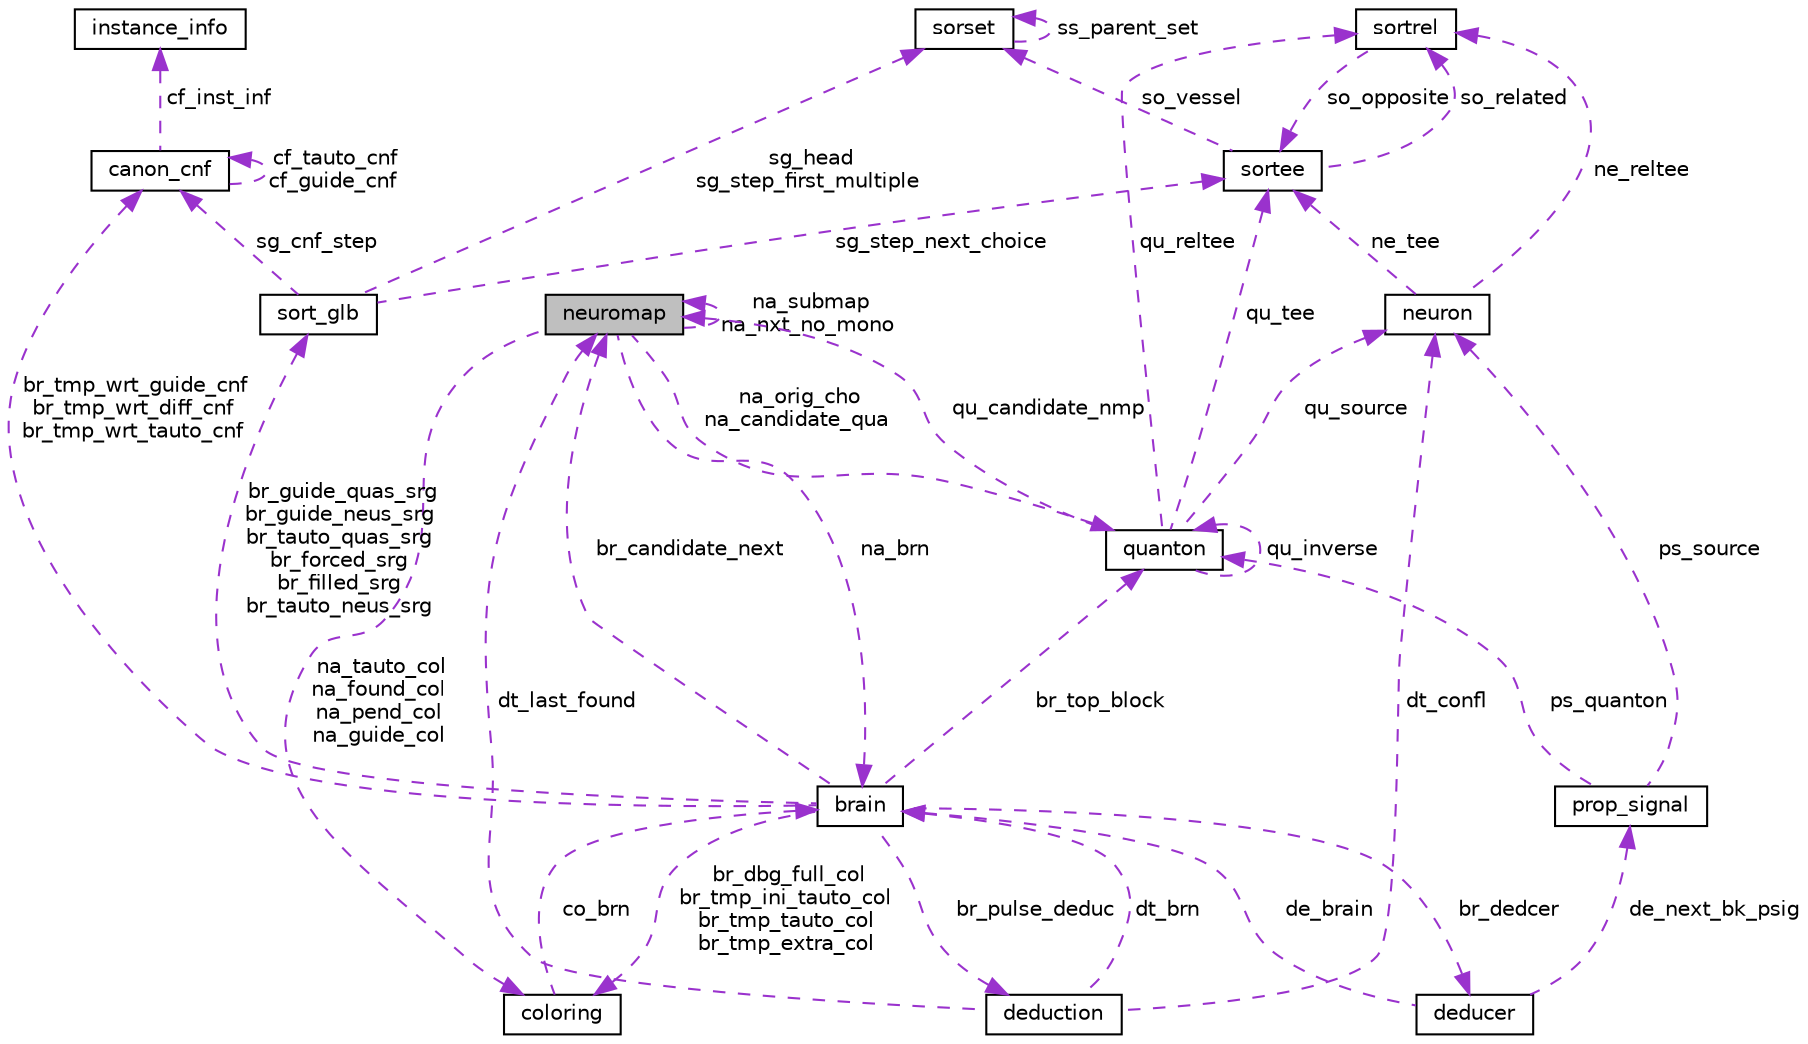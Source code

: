 digraph "neuromap"
{
 // INTERACTIVE_SVG=YES
  edge [fontname="Helvetica",fontsize="10",labelfontname="Helvetica",labelfontsize="10"];
  node [fontname="Helvetica",fontsize="10",shape=record];
  Node1 [label="neuromap",height=0.2,width=0.4,color="black", fillcolor="grey75", style="filled", fontcolor="black"];
  Node2 -> Node1 [dir="back",color="darkorchid3",fontsize="10",style="dashed",label=" na_brn" ,fontname="Helvetica"];
  Node2 [label="brain",height=0.2,width=0.4,color="black", fillcolor="white", style="filled",URL="$d7/d79/classbrain.html",tooltip="Class that holds all data used to solve a particular CNF instance. "];
  Node3 -> Node2 [dir="back",color="darkorchid3",fontsize="10",style="dashed",label=" br_dedcer" ,fontname="Helvetica"];
  Node3 [label="deducer",height=0.2,width=0.4,color="black", fillcolor="white", style="filled",URL="$d7/d0b/classdeducer.html",tooltip="Class that holds the data used to analyze a conflict. "];
  Node2 -> Node3 [dir="back",color="darkorchid3",fontsize="10",style="dashed",label=" de_brain" ,fontname="Helvetica"];
  Node4 -> Node3 [dir="back",color="darkorchid3",fontsize="10",style="dashed",label=" de_next_bk_psig" ,fontname="Helvetica"];
  Node4 [label="prop_signal",height=0.2,width=0.4,color="black", fillcolor="white", style="filled",URL="$d8/df2/classprop__signal.html",tooltip="Class for representing BCP propagation data. "];
  Node5 -> Node4 [dir="back",color="darkorchid3",fontsize="10",style="dashed",label=" ps_source" ,fontname="Helvetica"];
  Node5 [label="neuron",height=0.2,width=0.4,color="black", fillcolor="white", style="filled",URL="$d9/d00/classneuron.html",tooltip="Class for CNF clause behavior. So there is one neuron per clause. "];
  Node6 -> Node5 [dir="back",color="darkorchid3",fontsize="10",style="dashed",label=" ne_reltee" ,fontname="Helvetica"];
  Node6 [label="sortrel",height=0.2,width=0.4,color="black", fillcolor="white", style="filled",URL="$d6/de7/classsortrel.html",tooltip="A sortrel is a relation between two sortee s. "];
  Node7 -> Node6 [dir="back",color="darkorchid3",fontsize="10",style="dashed",label=" so_opposite" ,fontname="Helvetica"];
  Node7 [label="sortee",height=0.2,width=0.4,color="black", fillcolor="white", style="filled",URL="$d8/d36/classsortee.html",tooltip="Class that is an item to be stabilized. "];
  Node6 -> Node7 [dir="back",color="darkorchid3",fontsize="10",style="dashed",label=" so_related" ,fontname="Helvetica"];
  Node8 -> Node7 [dir="back",color="darkorchid3",fontsize="10",style="dashed",label=" so_vessel" ,fontname="Helvetica"];
  Node8 [label="sorset",height=0.2,width=0.4,color="black", fillcolor="white", style="filled",URL="$d3/d62/classsorset.html",tooltip="A sorset is a group of sortee s. "];
  Node8 -> Node8 [dir="back",color="darkorchid3",fontsize="10",style="dashed",label=" ss_parent_set" ,fontname="Helvetica"];
  Node7 -> Node5 [dir="back",color="darkorchid3",fontsize="10",style="dashed",label=" ne_tee" ,fontname="Helvetica"];
  Node9 -> Node4 [dir="back",color="darkorchid3",fontsize="10",style="dashed",label=" ps_quanton" ,fontname="Helvetica"];
  Node9 [label="quanton",height=0.2,width=0.4,color="black", fillcolor="white", style="filled",URL="$de/df5/classquanton.html",tooltip="Class for CNF variables (each variable has a positon and a negaton). "];
  Node5 -> Node9 [dir="back",color="darkorchid3",fontsize="10",style="dashed",label=" qu_source" ,fontname="Helvetica"];
  Node9 -> Node9 [dir="back",color="darkorchid3",fontsize="10",style="dashed",label=" qu_inverse" ,fontname="Helvetica"];
  Node6 -> Node9 [dir="back",color="darkorchid3",fontsize="10",style="dashed",label=" qu_reltee" ,fontname="Helvetica"];
  Node1 -> Node9 [dir="back",color="darkorchid3",fontsize="10",style="dashed",label=" qu_candidate_nmp" ,fontname="Helvetica"];
  Node7 -> Node9 [dir="back",color="darkorchid3",fontsize="10",style="dashed",label=" qu_tee" ,fontname="Helvetica"];
  Node10 -> Node2 [dir="back",color="darkorchid3",fontsize="10",style="dashed",label=" br_dbg_full_col\nbr_tmp_ini_tauto_col\nbr_tmp_tauto_col\nbr_tmp_extra_col" ,fontname="Helvetica"];
  Node10 [label="coloring",height=0.2,width=0.4,color="black", fillcolor="white", style="filled",URL="$d2/d9a/classcoloring.html",tooltip="The initial and final state for an stabilization is a coloring. "];
  Node2 -> Node10 [dir="back",color="darkorchid3",fontsize="10",style="dashed",label=" co_brn" ,fontname="Helvetica"];
  Node11 -> Node2 [dir="back",color="darkorchid3",fontsize="10",style="dashed",label=" br_pulse_deduc" ,fontname="Helvetica"];
  Node11 [label="deduction",height=0.2,width=0.4,color="black", fillcolor="white", style="filled",URL="$d3/df3/classdeduction.html",tooltip="Class that holds the result of analyzing (doing resolution) of a conflict. "];
  Node2 -> Node11 [dir="back",color="darkorchid3",fontsize="10",style="dashed",label=" dt_brn" ,fontname="Helvetica"];
  Node5 -> Node11 [dir="back",color="darkorchid3",fontsize="10",style="dashed",label=" dt_confl" ,fontname="Helvetica"];
  Node1 -> Node11 [dir="back",color="darkorchid3",fontsize="10",style="dashed",label=" dt_last_found" ,fontname="Helvetica"];
  Node9 -> Node2 [dir="back",color="darkorchid3",fontsize="10",style="dashed",label=" br_top_block" ,fontname="Helvetica"];
  Node12 -> Node2 [dir="back",color="darkorchid3",fontsize="10",style="dashed",label=" br_guide_quas_srg\nbr_guide_neus_srg\nbr_tauto_quas_srg\nbr_forced_srg\nbr_filled_srg\nbr_tauto_neus_srg" ,fontname="Helvetica"];
  Node12 [label="sort_glb",height=0.2,width=0.4,color="black", fillcolor="white", style="filled",URL="$d7/dec/classsort__glb.html",tooltip="Class that holds all global data used to stabilize a group of items. "];
  Node13 -> Node12 [dir="back",color="darkorchid3",fontsize="10",style="dashed",label=" sg_cnf_step" ,fontname="Helvetica"];
  Node13 [label="canon_cnf",height=0.2,width=0.4,color="black", fillcolor="white", style="filled",URL="$da/deb/classcanon__cnf.html",tooltip="A canon_cnf is a BCFF. An stabilized sub-formula. "];
  Node13 -> Node13 [dir="back",color="darkorchid3",fontsize="10",style="dashed",label=" cf_tauto_cnf\ncf_guide_cnf" ,fontname="Helvetica"];
  Node14 -> Node13 [dir="back",color="darkorchid3",fontsize="10",style="dashed",label=" cf_inst_inf" ,fontname="Helvetica"];
  Node14 [label="instance_info",height=0.2,width=0.4,color="black", fillcolor="white", style="filled",URL="$dc/dd0/classinstance__info.html",tooltip="Class that holds an instance data. "];
  Node8 -> Node12 [dir="back",color="darkorchid3",fontsize="10",style="dashed",label=" sg_head\nsg_step_first_multiple" ,fontname="Helvetica"];
  Node7 -> Node12 [dir="back",color="darkorchid3",fontsize="10",style="dashed",label=" sg_step_next_choice" ,fontname="Helvetica"];
  Node1 -> Node2 [dir="back",color="darkorchid3",fontsize="10",style="dashed",label=" br_candidate_next" ,fontname="Helvetica"];
  Node13 -> Node2 [dir="back",color="darkorchid3",fontsize="10",style="dashed",label=" br_tmp_wrt_guide_cnf\nbr_tmp_wrt_diff_cnf\nbr_tmp_wrt_tauto_cnf" ,fontname="Helvetica"];
  Node10 -> Node1 [dir="back",color="darkorchid3",fontsize="10",style="dashed",label=" na_tauto_col\nna_found_col\nna_pend_col\nna_guide_col" ,fontname="Helvetica"];
  Node9 -> Node1 [dir="back",color="darkorchid3",fontsize="10",style="dashed",label=" na_orig_cho\nna_candidate_qua" ,fontname="Helvetica"];
  Node1 -> Node1 [dir="back",color="darkorchid3",fontsize="10",style="dashed",label=" na_submap\nna_nxt_no_mono" ,fontname="Helvetica"];
}
